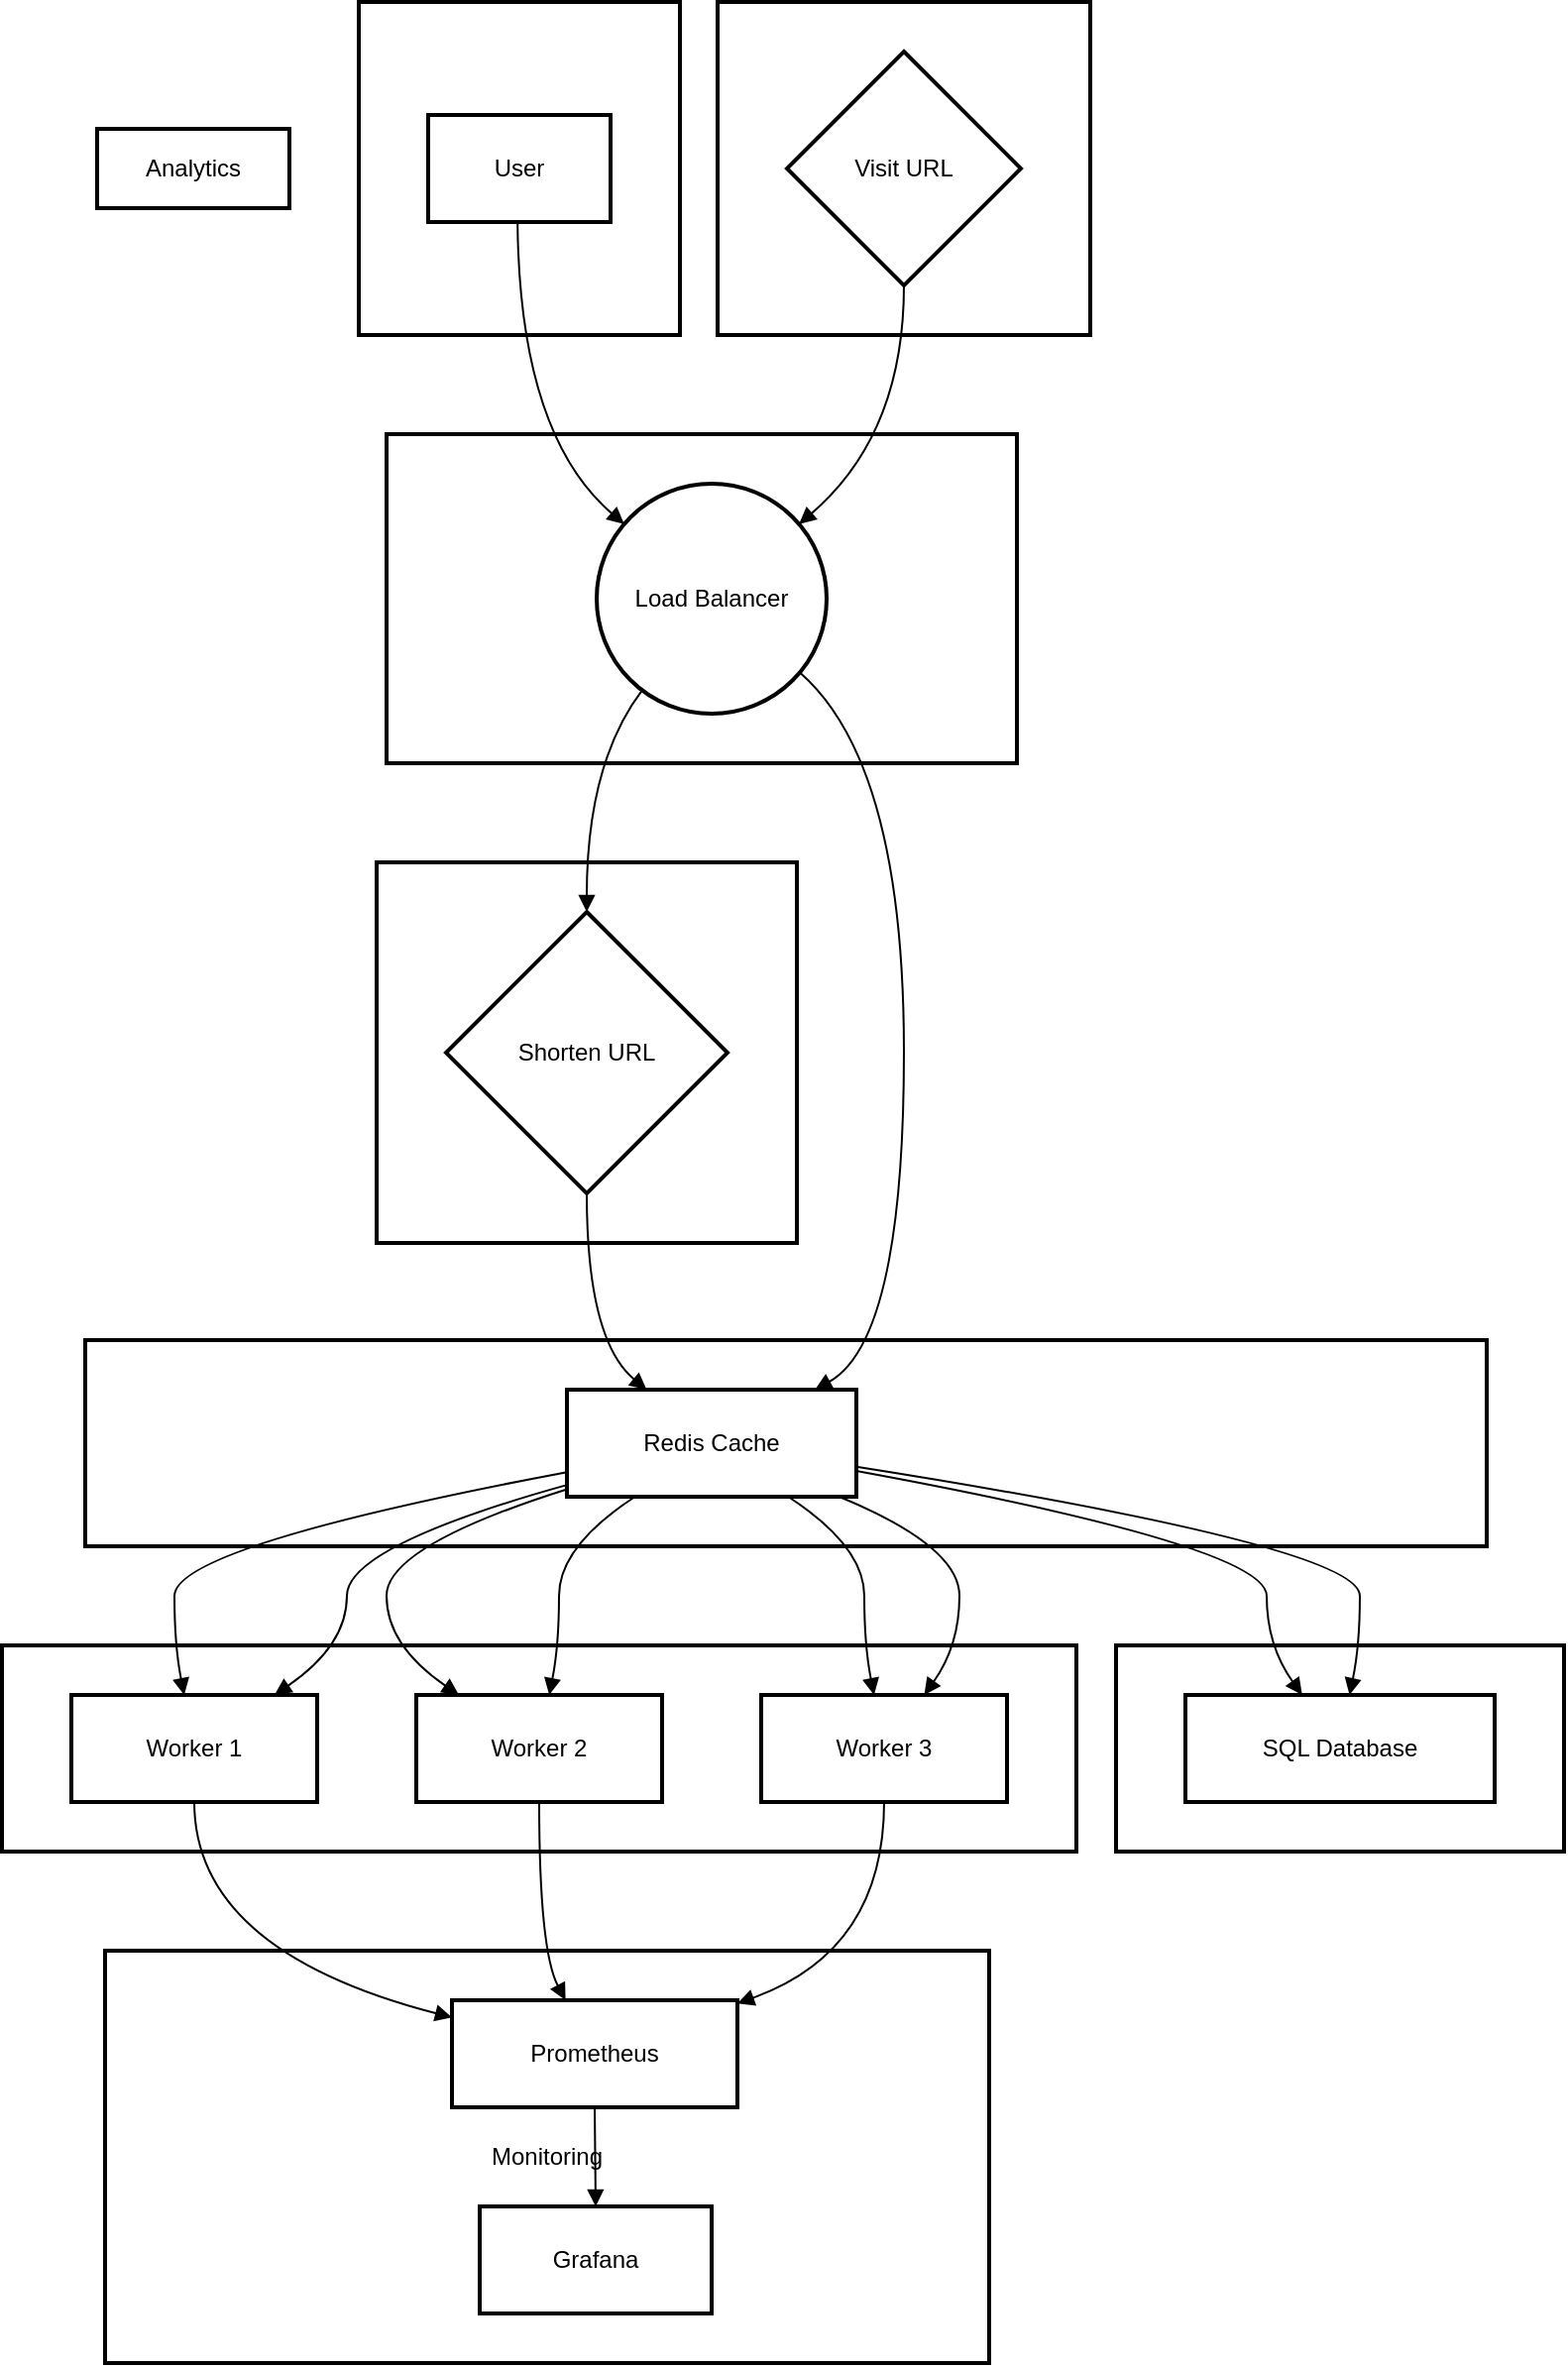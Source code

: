<mxfile version="26.1.0">
  <diagram name="Page-1" id="mxqLfN5EBeiQ2718kO22">
    <mxGraphModel>
      <root>
        <mxCell id="0" />
        <mxCell id="1" parent="0" />
        <mxCell id="2" value="Analytics" style="whiteSpace=wrap;strokeWidth=2;" vertex="1" parent="1">
          <mxGeometry x="56" y="72" width="97" height="40" as="geometry" />
        </mxCell>
        <mxCell id="3" value="Visit-URL" style="whiteSpace=wrap;strokeWidth=2;" vertex="1" parent="1">
          <mxGeometry x="369" y="8" width="188" height="168" as="geometry" />
        </mxCell>
        <mxCell id="4" value="Shorten-URL" style="whiteSpace=wrap;strokeWidth=2;" vertex="1" parent="1">
          <mxGeometry x="197" y="442" width="212" height="192" as="geometry" />
        </mxCell>
        <mxCell id="5" value="Users" style="whiteSpace=wrap;strokeWidth=2;" vertex="1" parent="1">
          <mxGeometry x="188" y="8" width="162" height="168" as="geometry" />
        </mxCell>
        <mxCell id="6" value="Monitoring" style="whiteSpace=wrap;strokeWidth=2;" vertex="1" parent="1">
          <mxGeometry x="60" y="991" width="446" height="208" as="geometry" />
        </mxCell>
        <mxCell id="7" value="Worker" style="whiteSpace=wrap;strokeWidth=2;" vertex="1" parent="1">
          <mxGeometry x="8" y="837" width="542" height="104" as="geometry" />
        </mxCell>
        <mxCell id="8" value="Database" style="whiteSpace=wrap;strokeWidth=2;" vertex="1" parent="1">
          <mxGeometry x="570" y="837" width="226" height="104" as="geometry" />
        </mxCell>
        <mxCell id="9" value="Cache" style="whiteSpace=wrap;strokeWidth=2;" vertex="1" parent="1">
          <mxGeometry x="50" y="683" width="707" height="104" as="geometry" />
        </mxCell>
        <mxCell id="10" value="Load Balancer" style="whiteSpace=wrap;strokeWidth=2;" vertex="1" parent="1">
          <mxGeometry x="202" y="226" width="318" height="166" as="geometry" />
        </mxCell>
        <mxCell id="11" value="Load Balancer" style="ellipse;aspect=fixed;strokeWidth=2;whiteSpace=wrap;" vertex="1" parent="1">
          <mxGeometry x="308" y="251" width="116" height="116" as="geometry" />
        </mxCell>
        <mxCell id="12" value="Redis Cache" style="whiteSpace=wrap;strokeWidth=2;" vertex="1" parent="1">
          <mxGeometry x="293" y="708" width="146" height="54" as="geometry" />
        </mxCell>
        <mxCell id="13" value="SQL Database" style="whiteSpace=wrap;strokeWidth=2;" vertex="1" parent="1">
          <mxGeometry x="605" y="862" width="156" height="54" as="geometry" />
        </mxCell>
        <mxCell id="14" value="Worker 1" style="whiteSpace=wrap;strokeWidth=2;" vertex="1" parent="1">
          <mxGeometry x="43" y="862" width="124" height="54" as="geometry" />
        </mxCell>
        <mxCell id="15" value="Worker 2" style="whiteSpace=wrap;strokeWidth=2;" vertex="1" parent="1">
          <mxGeometry x="217" y="862" width="124" height="54" as="geometry" />
        </mxCell>
        <mxCell id="16" value="Worker 3" style="whiteSpace=wrap;strokeWidth=2;" vertex="1" parent="1">
          <mxGeometry x="391" y="862" width="124" height="54" as="geometry" />
        </mxCell>
        <mxCell id="17" value="Prometheus" style="whiteSpace=wrap;strokeWidth=2;" vertex="1" parent="1">
          <mxGeometry x="235" y="1016" width="144" height="54" as="geometry" />
        </mxCell>
        <mxCell id="18" value="Grafana" style="whiteSpace=wrap;strokeWidth=2;" vertex="1" parent="1">
          <mxGeometry x="249" y="1120" width="117" height="54" as="geometry" />
        </mxCell>
        <mxCell id="19" value="User" style="whiteSpace=wrap;strokeWidth=2;" vertex="1" parent="1">
          <mxGeometry x="223" y="65" width="92" height="54" as="geometry" />
        </mxCell>
        <mxCell id="20" value="Shorten URL" style="rhombus;strokeWidth=2;whiteSpace=wrap;" vertex="1" parent="1">
          <mxGeometry x="232" y="467" width="142" height="142" as="geometry" />
        </mxCell>
        <mxCell id="21" value="Visit URL" style="rhombus;strokeWidth=2;whiteSpace=wrap;" vertex="1" parent="1">
          <mxGeometry x="404" y="33" width="118" height="118" as="geometry" />
        </mxCell>
        <mxCell id="22" value="" style="curved=1;startArrow=none;endArrow=block;exitX=0.49;exitY=1;entryX=0;entryY=0.07;" edge="1" parent="1" source="19" target="11">
          <mxGeometry relative="1" as="geometry">
            <Array as="points">
              <mxPoint x="269" y="226" />
            </Array>
          </mxGeometry>
        </mxCell>
        <mxCell id="23" value="" style="curved=1;startArrow=none;endArrow=block;exitX=0.12;exitY=1;entryX=0.5;entryY=0;" edge="1" parent="1" source="11" target="20">
          <mxGeometry relative="1" as="geometry">
            <Array as="points">
              <mxPoint x="303" y="392" />
            </Array>
          </mxGeometry>
        </mxCell>
        <mxCell id="24" value="" style="curved=1;startArrow=none;endArrow=block;exitX=0.5;exitY=1;entryX=0.28;entryY=0.01;" edge="1" parent="1" source="20" target="12">
          <mxGeometry relative="1" as="geometry">
            <Array as="points">
              <mxPoint x="303" y="683" />
            </Array>
          </mxGeometry>
        </mxCell>
        <mxCell id="25" value="" style="curved=1;startArrow=none;endArrow=block;exitX=1;exitY=0.76;entryX=0.38;entryY=0.01;" edge="1" parent="1" source="12" target="13">
          <mxGeometry relative="1" as="geometry">
            <Array as="points">
              <mxPoint x="646" y="787" />
              <mxPoint x="646" y="837" />
            </Array>
          </mxGeometry>
        </mxCell>
        <mxCell id="26" value="" style="curved=1;startArrow=none;endArrow=block;exitX=0;exitY=0.77;entryX=0.46;entryY=0.01;" edge="1" parent="1" source="12" target="14">
          <mxGeometry relative="1" as="geometry">
            <Array as="points">
              <mxPoint x="95" y="787" />
              <mxPoint x="95" y="837" />
            </Array>
          </mxGeometry>
        </mxCell>
        <mxCell id="27" value="" style="curved=1;startArrow=none;endArrow=block;exitX=0;exitY=0.93;entryX=0.18;entryY=0.01;" edge="1" parent="1" source="12" target="15">
          <mxGeometry relative="1" as="geometry">
            <Array as="points">
              <mxPoint x="202" y="787" />
              <mxPoint x="202" y="837" />
            </Array>
          </mxGeometry>
        </mxCell>
        <mxCell id="28" value="" style="curved=1;startArrow=none;endArrow=block;exitX=0.77;exitY=1.01;entryX=0.46;entryY=0.01;" edge="1" parent="1" source="12" target="16">
          <mxGeometry relative="1" as="geometry">
            <Array as="points">
              <mxPoint x="443" y="787" />
              <mxPoint x="443" y="837" />
            </Array>
          </mxGeometry>
        </mxCell>
        <mxCell id="29" value="" style="curved=1;startArrow=none;endArrow=block;exitX=0.5;exitY=1;entryX=1;entryY=0.07;" edge="1" parent="1" source="21" target="11">
          <mxGeometry relative="1" as="geometry">
            <Array as="points">
              <mxPoint x="463" y="226" />
            </Array>
          </mxGeometry>
        </mxCell>
        <mxCell id="30" value="" style="curved=1;startArrow=none;endArrow=block;exitX=1;exitY=0.92;entryX=0.85;entryY=0.01;" edge="1" parent="1" source="11" target="12">
          <mxGeometry relative="1" as="geometry">
            <Array as="points">
              <mxPoint x="463" y="392" />
              <mxPoint x="463" y="683" />
            </Array>
          </mxGeometry>
        </mxCell>
        <mxCell id="31" value="" style="curved=1;startArrow=none;endArrow=block;exitX=1;exitY=0.72;entryX=0.53;entryY=0.01;" edge="1" parent="1" source="12" target="13">
          <mxGeometry relative="1" as="geometry">
            <Array as="points">
              <mxPoint x="693" y="787" />
              <mxPoint x="693" y="837" />
            </Array>
          </mxGeometry>
        </mxCell>
        <mxCell id="32" value="" style="curved=1;startArrow=none;endArrow=block;exitX=0;exitY=0.89;entryX=0.82;entryY=0.01;" edge="1" parent="1" source="12" target="14">
          <mxGeometry relative="1" as="geometry">
            <Array as="points">
              <mxPoint x="182" y="787" />
              <mxPoint x="182" y="837" />
            </Array>
          </mxGeometry>
        </mxCell>
        <mxCell id="33" value="" style="curved=1;startArrow=none;endArrow=block;exitX=0.23;exitY=1.01;entryX=0.54;entryY=0.01;" edge="1" parent="1" source="12" target="15">
          <mxGeometry relative="1" as="geometry">
            <Array as="points">
              <mxPoint x="289" y="787" />
              <mxPoint x="289" y="837" />
            </Array>
          </mxGeometry>
        </mxCell>
        <mxCell id="34" value="" style="curved=1;startArrow=none;endArrow=block;exitX=0.95;exitY=1.01;entryX=0.66;entryY=0.01;" edge="1" parent="1" source="12" target="16">
          <mxGeometry relative="1" as="geometry">
            <Array as="points">
              <mxPoint x="491" y="787" />
              <mxPoint x="491" y="837" />
            </Array>
          </mxGeometry>
        </mxCell>
        <mxCell id="35" value="" style="curved=1;startArrow=none;endArrow=block;exitX=0.5;exitY=1.01;entryX=0;entryY=0.16;" edge="1" parent="1" source="14" target="17">
          <mxGeometry relative="1" as="geometry">
            <Array as="points">
              <mxPoint x="105" y="991" />
            </Array>
          </mxGeometry>
        </mxCell>
        <mxCell id="36" value="" style="curved=1;startArrow=none;endArrow=block;exitX=0.5;exitY=1.01;entryX=0.4;entryY=0.01;" edge="1" parent="1" source="15" target="17">
          <mxGeometry relative="1" as="geometry">
            <Array as="points">
              <mxPoint x="279" y="991" />
            </Array>
          </mxGeometry>
        </mxCell>
        <mxCell id="37" value="" style="curved=1;startArrow=none;endArrow=block;exitX=0.5;exitY=1.01;entryX=1;entryY=0.03;" edge="1" parent="1" source="16" target="17">
          <mxGeometry relative="1" as="geometry">
            <Array as="points">
              <mxPoint x="453" y="991" />
            </Array>
          </mxGeometry>
        </mxCell>
        <mxCell id="38" value="" style="curved=1;startArrow=none;endArrow=block;exitX=0.5;exitY=1.01;entryX=0.5;entryY=0.01;" edge="1" parent="1" source="17" target="18">
          <mxGeometry relative="1" as="geometry">
            <Array as="points" />
          </mxGeometry>
        </mxCell>
      </root>
    </mxGraphModel>
  </diagram>
</mxfile>
